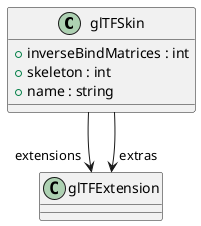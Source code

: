 @startuml
class glTFSkin {
    + inverseBindMatrices : int
    + skeleton : int
    + name : string
}
glTFSkin --> "extensions" glTFExtension
glTFSkin --> "extras" glTFExtension
@enduml
